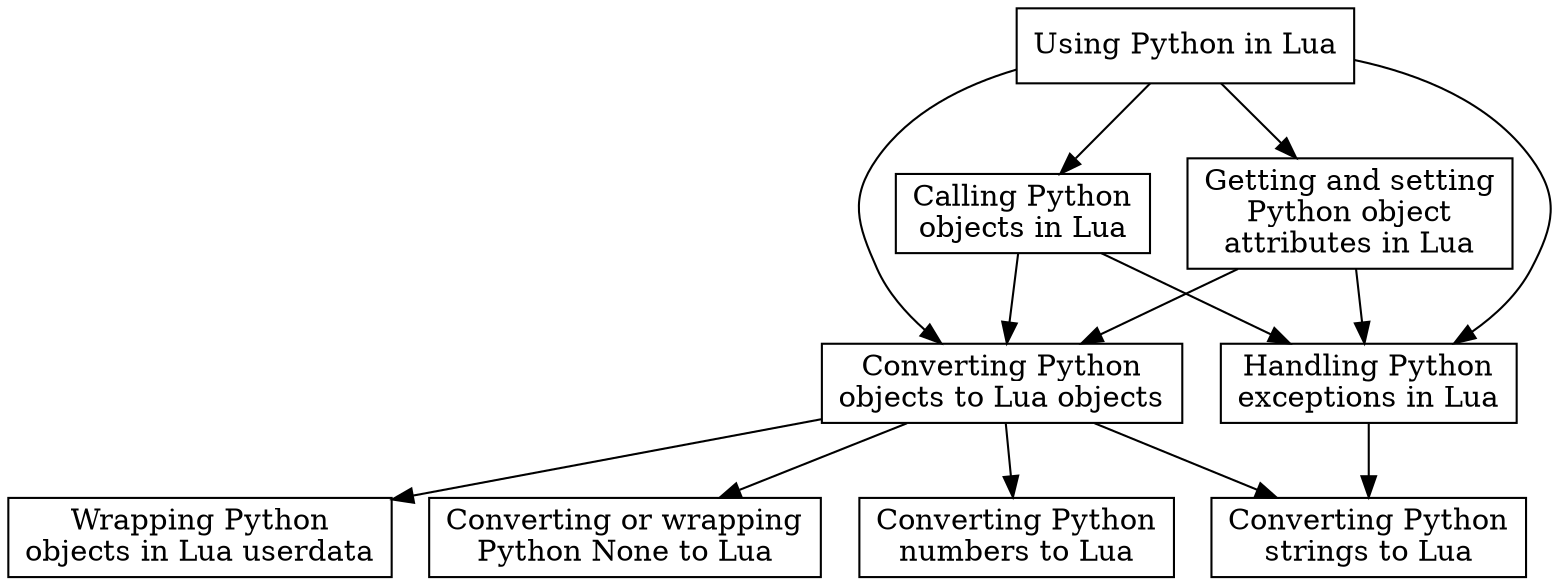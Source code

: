 digraph topics {
	node [shape=rectangle]

	n1  [label=<Using Python in Lua>]
	n2  [label=<Converting Python<BR/>objects to Lua objects>]
	n3  [label=<Calling Python<BR/>objects in Lua>]
	n4  [label=<Getting and setting<BR/>Python object<BR/>attributes in Lua>]
	n5  [label=<Wrapping Python<BR/>objects in Lua userdata>]
	n7  [label=<Converting or wrapping<BR/>Python None to Lua>]
	n8  [label=<Converting Python<BR/>strings to Lua>]
	n9  [label=<Handling Python<BR/>exceptions in Lua>]
	n10 [label=<Converting Python<BR/>numbers to Lua>]
	
	n1 -> n2
	n1 -> n3
	n1 -> n4
	n1 -> n9

	n2 -> n5
	n2 -> n7
	n2 -> n8
	n2 -> n10

	n3 -> n2
	n3 -> n9

	n4 -> n2
	n4 -> n9

	n9 -> n8
}

